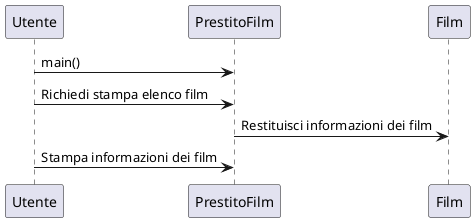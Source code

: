 @startuml printElencoFilm
Utente->PrestitoFilm: main()
Utente->PrestitoFilm: Richiedi stampa elenco film
PrestitoFilm->Film: Restituisci informazioni dei film
Utente->PrestitoFilm: Stampa informazioni dei film
@enduml

